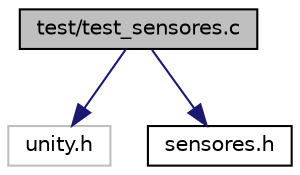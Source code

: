 digraph "test/test_sensores.c"
{
 // LATEX_PDF_SIZE
  edge [fontname="Helvetica",fontsize="10",labelfontname="Helvetica",labelfontsize="10"];
  node [fontname="Helvetica",fontsize="10",shape=record];
  Node1 [label="test/test_sensores.c",height=0.2,width=0.4,color="black", fillcolor="grey75", style="filled", fontcolor="black",tooltip="Unit tests for functions defined in sensores.h using Unity framework."];
  Node1 -> Node2 [color="midnightblue",fontsize="10",style="solid",fontname="Helvetica"];
  Node2 [label="unity.h",height=0.2,width=0.4,color="grey75", fillcolor="white", style="filled",tooltip=" "];
  Node1 -> Node3 [color="midnightblue",fontsize="10",style="solid",fontname="Helvetica"];
  Node3 [label="sensores.h",height=0.2,width=0.4,color="black", fillcolor="white", style="filled",URL="$sensores_8h.html",tooltip="Header file for sensor simulation functions and data structures."];
}
